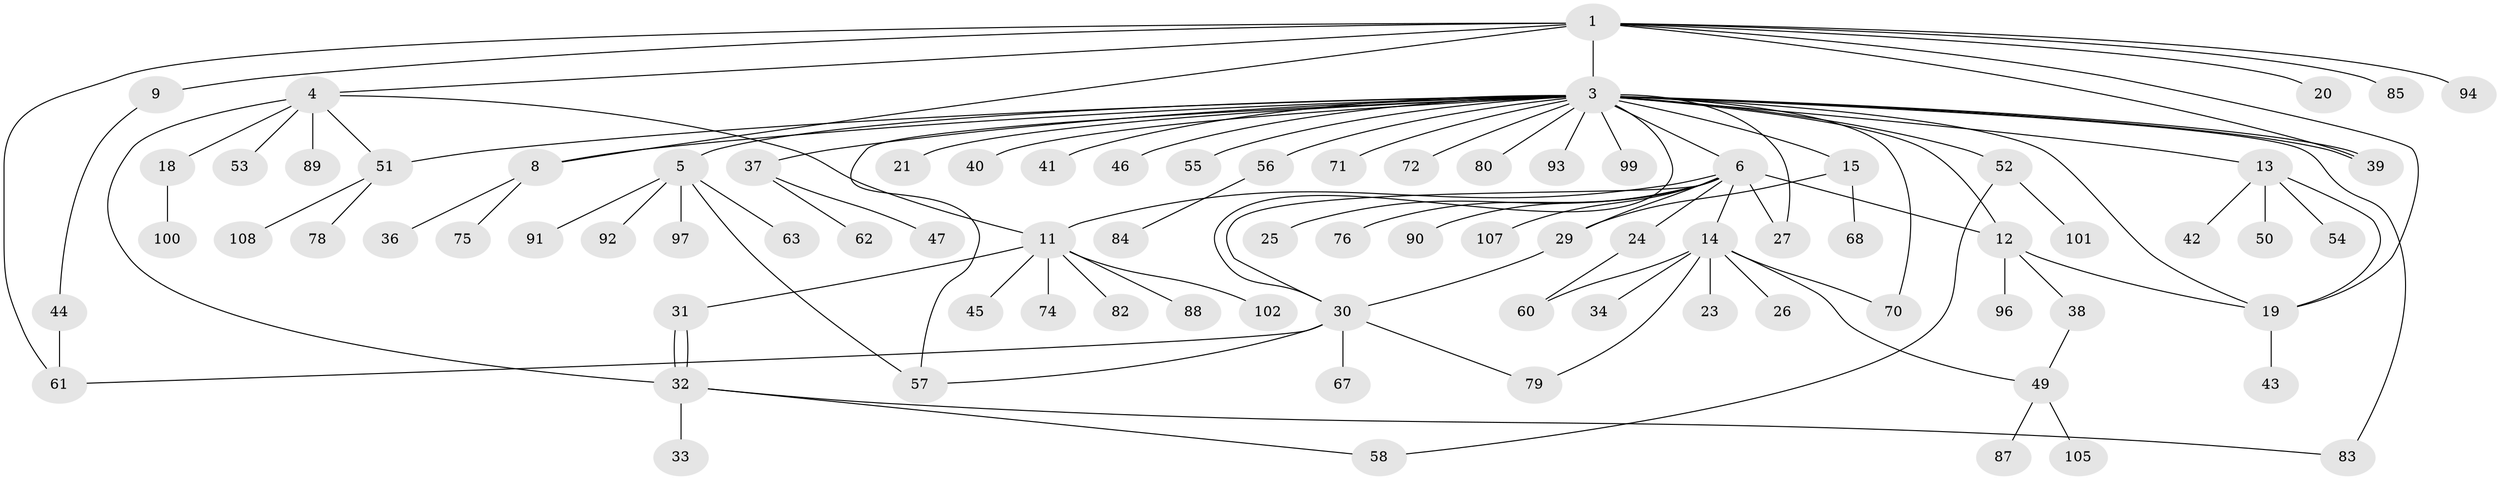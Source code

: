 // Generated by graph-tools (version 1.1) at 2025/51/02/27/25 19:51:56]
// undirected, 85 vertices, 109 edges
graph export_dot {
graph [start="1"]
  node [color=gray90,style=filled];
  1 [super="+2"];
  3 [super="+7"];
  4 [super="+16"];
  5 [super="+65"];
  6 [super="+10"];
  8 [super="+28"];
  9 [super="+77"];
  11 [super="+48"];
  12 [super="+81"];
  13 [super="+22"];
  14 [super="+17"];
  15 [super="+73"];
  18 [super="+103"];
  19;
  20;
  21;
  23;
  24 [super="+64"];
  25;
  26;
  27;
  29;
  30 [super="+35"];
  31 [super="+104"];
  32 [super="+106"];
  33;
  34;
  36;
  37 [super="+95"];
  38;
  39;
  40;
  41;
  42;
  43;
  44;
  45;
  46;
  47;
  49 [super="+66"];
  50;
  51 [super="+69"];
  52 [super="+86"];
  53;
  54;
  55;
  56;
  57 [super="+59"];
  58;
  60;
  61 [super="+98"];
  62;
  63;
  67;
  68;
  70;
  71;
  72;
  74;
  75;
  76;
  78;
  79;
  80;
  82;
  83;
  84;
  85;
  87;
  88;
  89;
  90;
  91;
  92;
  93;
  94;
  96;
  97;
  99;
  100;
  101;
  102;
  105;
  107;
  108;
  1 -- 3 [weight=2];
  1 -- 4;
  1 -- 8;
  1 -- 9;
  1 -- 39;
  1 -- 19;
  1 -- 20;
  1 -- 85;
  1 -- 61;
  1 -- 94;
  3 -- 5;
  3 -- 6;
  3 -- 12;
  3 -- 13;
  3 -- 15 [weight=2];
  3 -- 19;
  3 -- 27;
  3 -- 30;
  3 -- 39;
  3 -- 39;
  3 -- 46;
  3 -- 51;
  3 -- 57;
  3 -- 70;
  3 -- 71;
  3 -- 72;
  3 -- 99;
  3 -- 37;
  3 -- 8;
  3 -- 41;
  3 -- 40;
  3 -- 80;
  3 -- 83;
  3 -- 52;
  3 -- 21;
  3 -- 55;
  3 -- 56;
  3 -- 93;
  4 -- 11;
  4 -- 51;
  4 -- 53;
  4 -- 89;
  4 -- 32;
  4 -- 18;
  5 -- 57;
  5 -- 63;
  5 -- 91;
  5 -- 92;
  5 -- 97;
  6 -- 11;
  6 -- 12;
  6 -- 14;
  6 -- 24;
  6 -- 25;
  6 -- 29;
  6 -- 30;
  6 -- 76;
  6 -- 90;
  6 -- 107;
  6 -- 27;
  8 -- 36;
  8 -- 75;
  9 -- 44;
  11 -- 31;
  11 -- 45;
  11 -- 74;
  11 -- 82;
  11 -- 88;
  11 -- 102;
  12 -- 19;
  12 -- 38;
  12 -- 96;
  13 -- 19;
  13 -- 42;
  13 -- 54;
  13 -- 50;
  14 -- 23;
  14 -- 26;
  14 -- 60;
  14 -- 70;
  14 -- 79;
  14 -- 34;
  14 -- 49;
  15 -- 68;
  15 -- 29;
  18 -- 100;
  19 -- 43;
  24 -- 60;
  29 -- 30;
  30 -- 57;
  30 -- 67;
  30 -- 79;
  30 -- 61;
  31 -- 32;
  31 -- 32;
  32 -- 33;
  32 -- 58;
  32 -- 83;
  37 -- 47;
  37 -- 62;
  38 -- 49;
  44 -- 61;
  49 -- 87;
  49 -- 105;
  51 -- 78;
  51 -- 108;
  52 -- 58;
  52 -- 101;
  56 -- 84;
}
